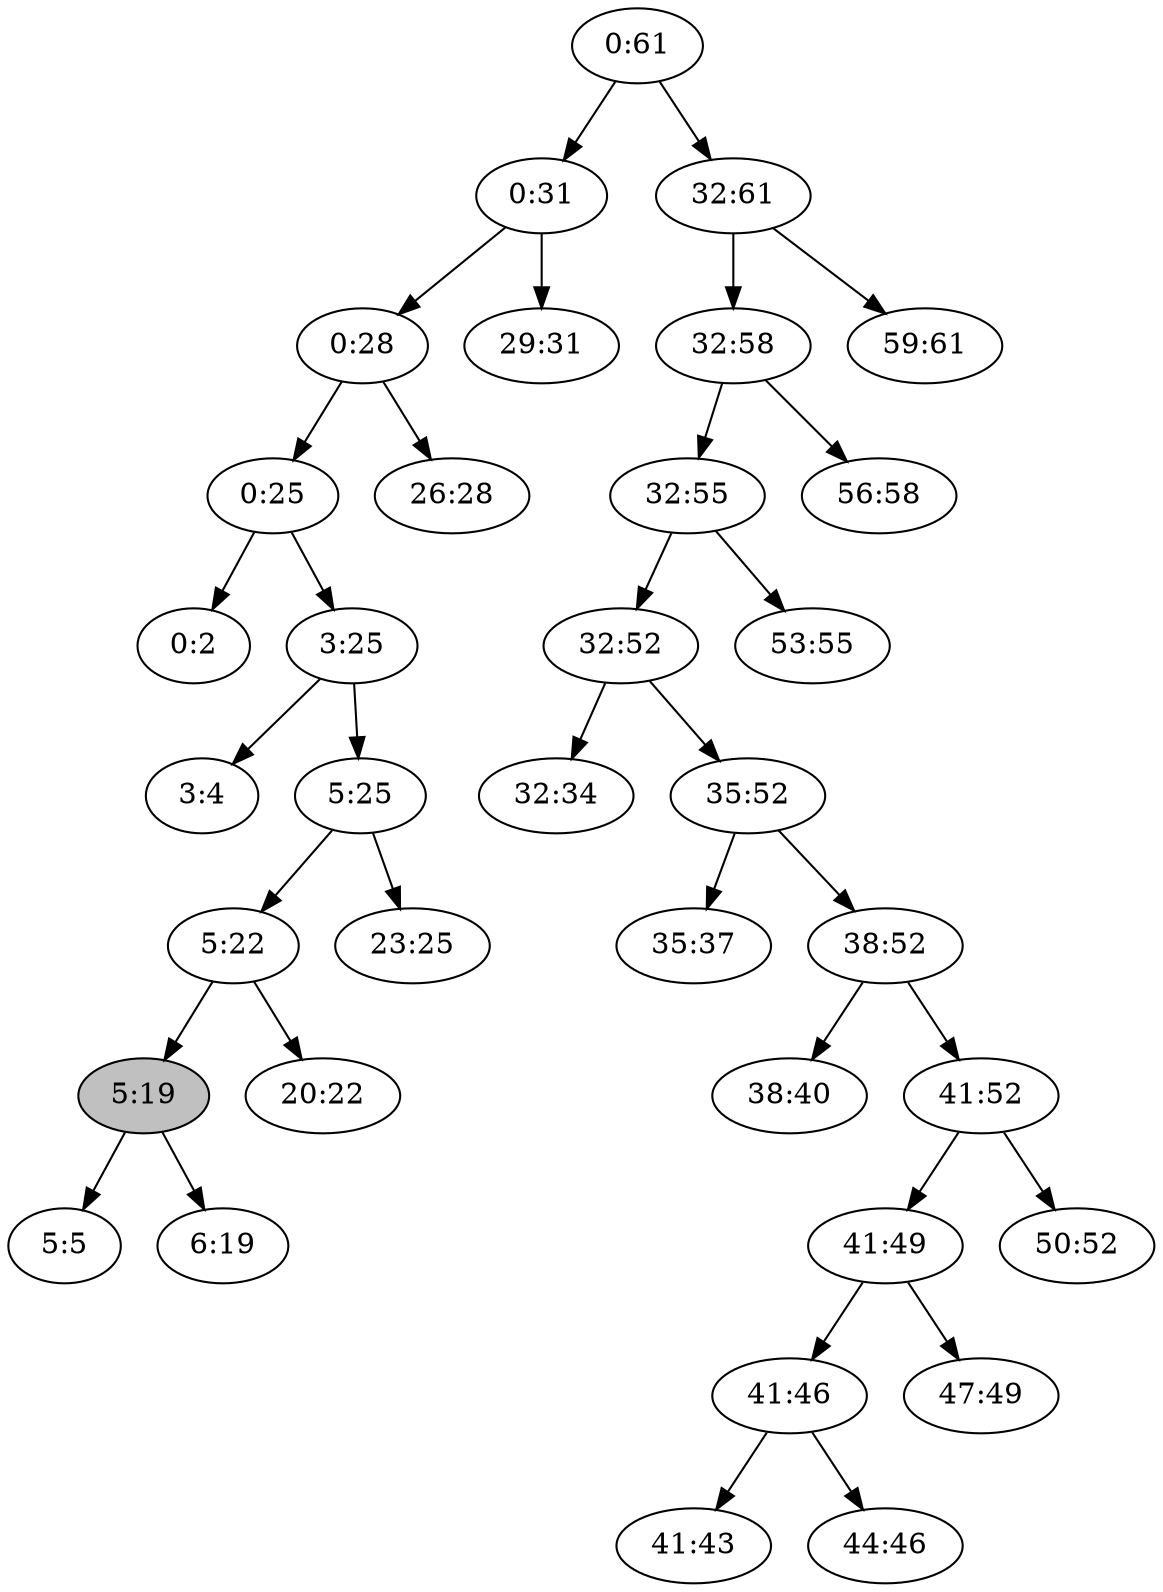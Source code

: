 digraph "big-i6:19" {

/* Nodes */

N_0_61[label="0:61"];
N_0_31[label="0:31"];
N_0_28[label="0:28"];
N_0_25[label="0:25"];
N_0_2[label="0:2"];
N_3_25[label="3:25"];
N_3_4[label="3:4"];
N_5_25[label="5:25"];
N_5_22[label="5:22"];
N_5_19[label="5:19"][style="filled"][fillcolor="grey"];
N_5_5[label="5:5"];
N_6_19[label="6:19"];
N_20_22[label="20:22"];
N_23_25[label="23:25"];
N_26_28[label="26:28"];
N_29_31[label="29:31"];
N_32_61[label="32:61"];
N_32_58[label="32:58"];
N_32_55[label="32:55"];
N_32_52[label="32:52"];
N_32_34[label="32:34"];
N_35_52[label="35:52"];
N_35_37[label="35:37"];
N_38_52[label="38:52"];
N_38_40[label="38:40"];
N_41_52[label="41:52"];
N_41_49[label="41:49"];
N_41_46[label="41:46"];
N_41_43[label="41:43"];
N_44_46[label="44:46"];
N_47_49[label="47:49"];
N_50_52[label="50:52"];
N_53_55[label="53:55"];
N_56_58[label="56:58"];
N_59_61[label="59:61"];

/* Edges */

N_0_25 -> N_0_2;
N_3_25 -> N_3_4;
N_5_19 -> N_5_5;
N_5_19 -> N_6_19;
N_5_22 -> N_5_19;
N_5_22 -> N_20_22;
N_5_25 -> N_5_22;
N_5_25 -> N_23_25;
N_3_25 -> N_5_25;
N_0_25 -> N_3_25;
N_0_28 -> N_0_25;
N_0_28 -> N_26_28;
N_0_31 -> N_0_28;
N_0_31 -> N_29_31;
N_0_61 -> N_0_31;
N_32_52 -> N_32_34;
N_35_52 -> N_35_37;
N_38_52 -> N_38_40;
N_41_46 -> N_41_43;
N_41_46 -> N_44_46;
N_41_49 -> N_41_46;
N_41_49 -> N_47_49;
N_41_52 -> N_41_49;
N_41_52 -> N_50_52;
N_38_52 -> N_41_52;
N_35_52 -> N_38_52;
N_32_52 -> N_35_52;
N_32_55 -> N_32_52;
N_32_55 -> N_53_55;
N_32_58 -> N_32_55;
N_32_58 -> N_56_58;
N_32_61 -> N_32_58;
N_32_61 -> N_59_61;
N_0_61 -> N_32_61;
}
